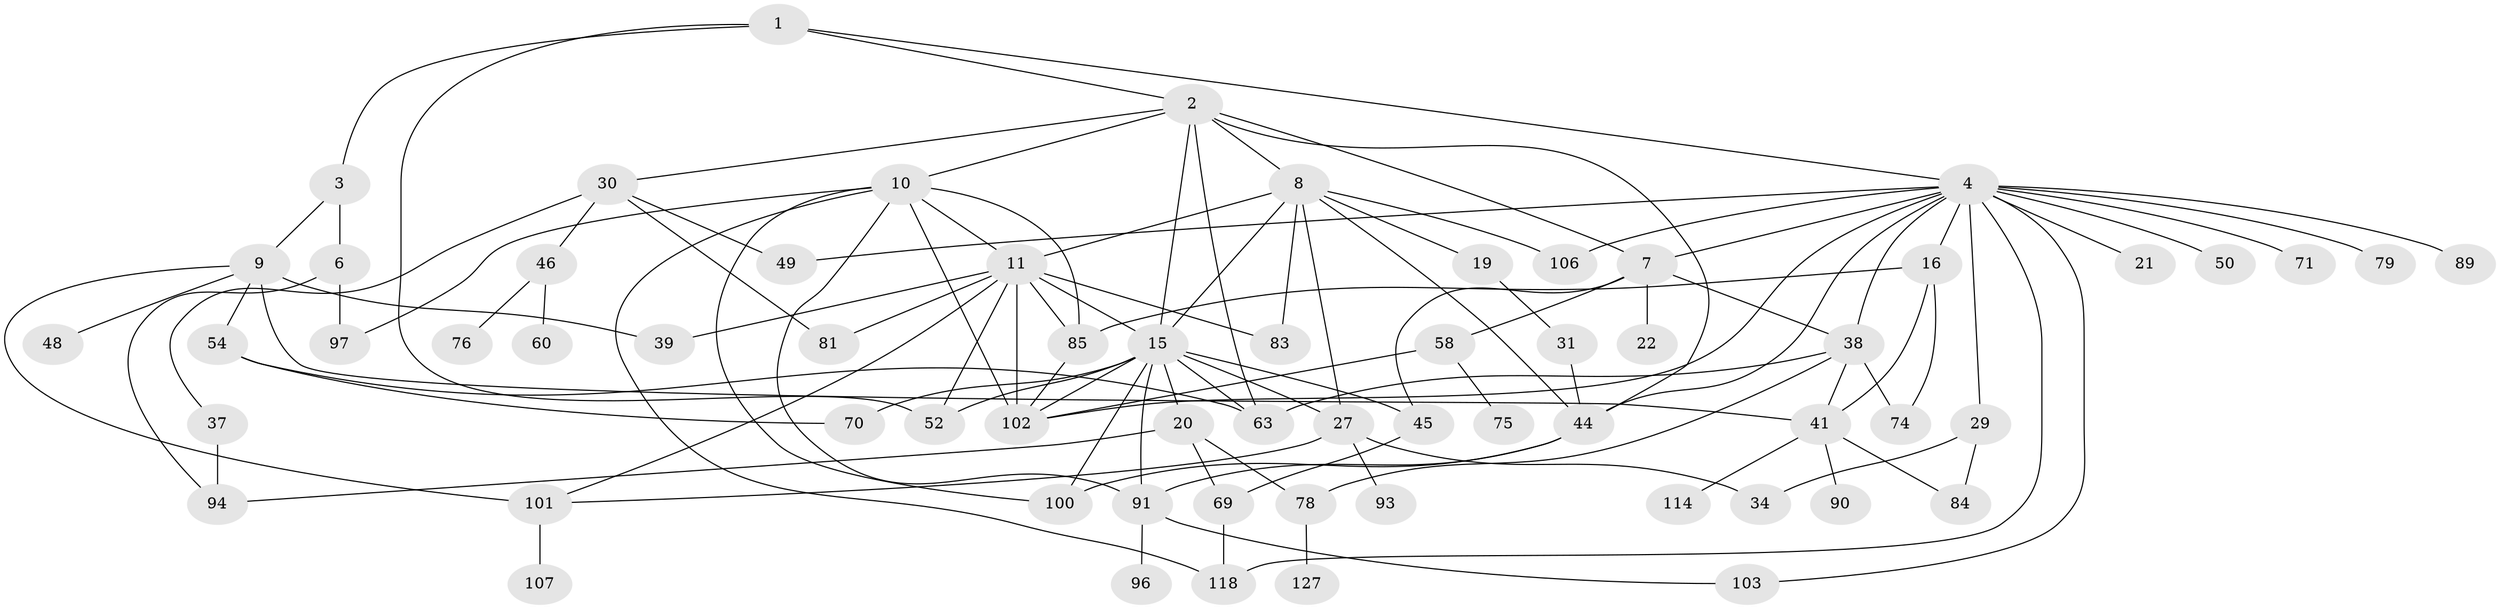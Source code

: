 // original degree distribution, {4: 0.1484375, 5: 0.0546875, 3: 0.21875, 9: 0.015625, 2: 0.296875, 6: 0.015625, 8: 0.0078125, 7: 0.015625, 1: 0.2265625}
// Generated by graph-tools (version 1.1) at 2025/13/03/09/25 04:13:24]
// undirected, 64 vertices, 110 edges
graph export_dot {
graph [start="1"]
  node [color=gray90,style=filled];
  1;
  2 [super="+5+26"];
  3;
  4 [super="+51+14+12"];
  6 [super="+92"];
  7 [super="+40"];
  8 [super="+113"];
  9 [super="+25+17"];
  10 [super="+33+32"];
  11 [super="+82+24+47+13+121"];
  15 [super="+18+28"];
  16;
  19;
  20 [super="+86+80"];
  21;
  22 [super="+128"];
  27 [super="+68+57+66"];
  29;
  30;
  31 [super="+95"];
  34;
  37 [super="+42"];
  38 [super="+72"];
  39;
  41 [super="+43+108"];
  44 [super="+115+55+53"];
  45;
  46;
  48;
  49;
  50;
  52 [super="+112"];
  54;
  58 [super="+67"];
  60;
  63 [super="+99"];
  69 [super="+105"];
  70;
  71;
  74;
  75;
  76;
  78 [super="+98"];
  79;
  81;
  83;
  84;
  85 [super="+119+117"];
  89;
  90;
  91;
  93;
  94 [super="+104"];
  96;
  97;
  100;
  101 [super="+116"];
  102;
  103;
  106;
  107;
  114;
  118;
  127;
  1 -- 2;
  1 -- 3;
  1 -- 4;
  1 -- 52;
  2 -- 10;
  2 -- 44;
  2 -- 7;
  2 -- 8;
  2 -- 30;
  2 -- 63;
  2 -- 15;
  3 -- 6;
  3 -- 9;
  4 -- 7;
  4 -- 16;
  4 -- 21;
  4 -- 29;
  4 -- 50;
  4 -- 38;
  4 -- 71;
  4 -- 118;
  4 -- 103;
  4 -- 49;
  4 -- 44;
  4 -- 102;
  4 -- 89;
  4 -- 106;
  4 -- 79;
  6 -- 97;
  6 -- 94;
  7 -- 22;
  7 -- 38;
  7 -- 58;
  7 -- 45;
  8 -- 15 [weight=2];
  8 -- 19;
  8 -- 27;
  8 -- 44;
  8 -- 83;
  8 -- 106;
  8 -- 11;
  9 -- 48;
  9 -- 101;
  9 -- 54;
  9 -- 39;
  9 -- 41 [weight=2];
  10 -- 11;
  10 -- 97;
  10 -- 118;
  10 -- 91;
  10 -- 100;
  10 -- 85;
  10 -- 102;
  11 -- 52;
  11 -- 39;
  11 -- 85;
  11 -- 15;
  11 -- 83;
  11 -- 101;
  11 -- 102;
  11 -- 81;
  15 -- 102;
  15 -- 20;
  15 -- 100;
  15 -- 70;
  15 -- 91;
  15 -- 45;
  15 -- 52;
  15 -- 27;
  15 -- 63;
  16 -- 74;
  16 -- 41;
  16 -- 85;
  19 -- 31;
  20 -- 78;
  20 -- 94;
  20 -- 69;
  27 -- 34;
  27 -- 93;
  27 -- 101;
  29 -- 34;
  29 -- 84;
  30 -- 37;
  30 -- 46;
  30 -- 81;
  30 -- 49;
  31 -- 44;
  37 -- 94;
  38 -- 78;
  38 -- 41;
  38 -- 74;
  38 -- 63;
  41 -- 90;
  41 -- 114;
  41 -- 84;
  44 -- 100;
  44 -- 91;
  45 -- 69;
  46 -- 60;
  46 -- 76;
  54 -- 63;
  54 -- 70;
  58 -- 75;
  58 -- 102;
  69 -- 118;
  78 -- 127;
  85 -- 102;
  91 -- 96;
  91 -- 103;
  101 -- 107;
}
